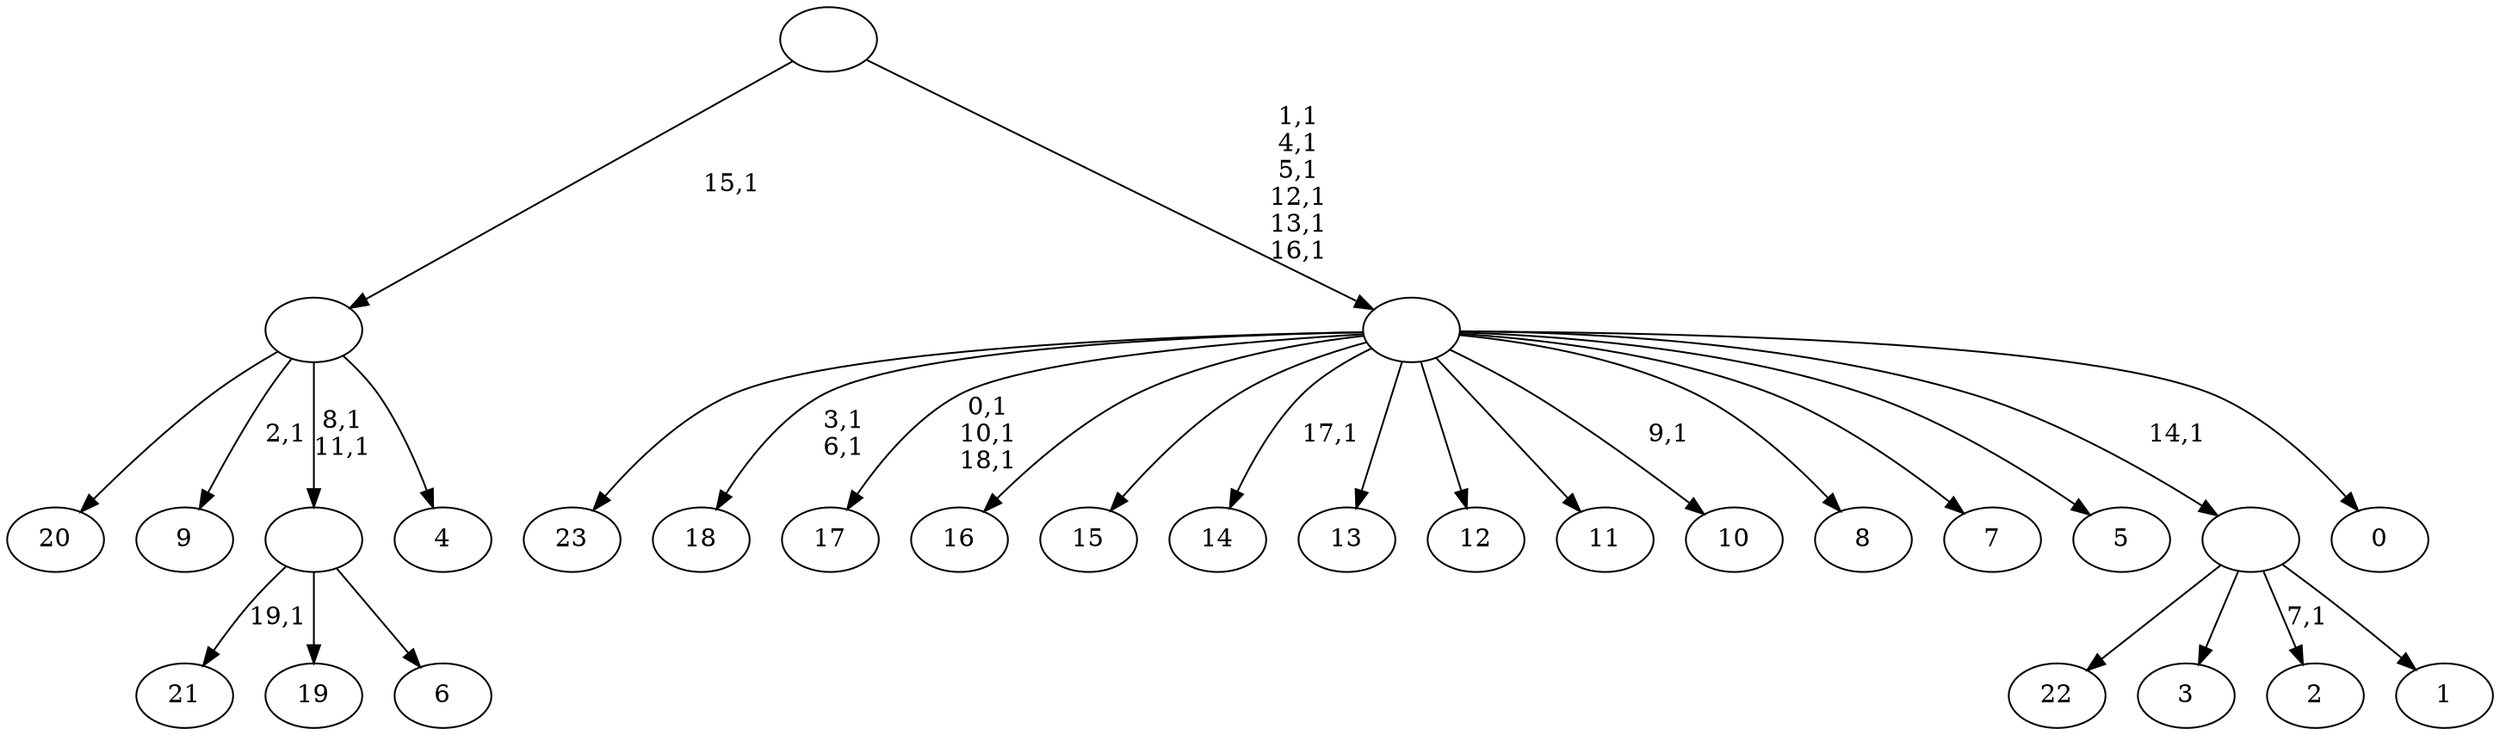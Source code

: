 digraph T {
	44 [label="23"]
	43 [label="22"]
	42 [label="21"]
	40 [label="20"]
	39 [label="19"]
	38 [label="18"]
	35 [label="17"]
	31 [label="16"]
	30 [label="15"]
	29 [label="14"]
	27 [label="13"]
	26 [label="12"]
	25 [label="11"]
	24 [label="10"]
	22 [label="9"]
	20 [label="8"]
	19 [label="7"]
	18 [label="6"]
	17 [label=""]
	15 [label="5"]
	14 [label="4"]
	13 [label=""]
	12 [label="3"]
	11 [label="2"]
	9 [label="1"]
	8 [label=""]
	7 [label="0"]
	6 [label=""]
	0 [label=""]
	17 -> 42 [label="19,1"]
	17 -> 39 [label=""]
	17 -> 18 [label=""]
	13 -> 17 [label="8,1\n11,1"]
	13 -> 22 [label="2,1"]
	13 -> 40 [label=""]
	13 -> 14 [label=""]
	8 -> 11 [label="7,1"]
	8 -> 43 [label=""]
	8 -> 12 [label=""]
	8 -> 9 [label=""]
	6 -> 24 [label="9,1"]
	6 -> 29 [label="17,1"]
	6 -> 35 [label="0,1\n10,1\n18,1"]
	6 -> 38 [label="3,1\n6,1"]
	6 -> 44 [label=""]
	6 -> 31 [label=""]
	6 -> 30 [label=""]
	6 -> 27 [label=""]
	6 -> 26 [label=""]
	6 -> 25 [label=""]
	6 -> 20 [label=""]
	6 -> 19 [label=""]
	6 -> 15 [label=""]
	6 -> 8 [label="14,1"]
	6 -> 7 [label=""]
	0 -> 6 [label="1,1\n4,1\n5,1\n12,1\n13,1\n16,1"]
	0 -> 13 [label="15,1"]
}
